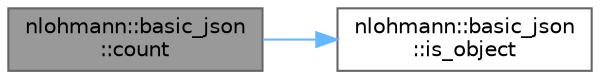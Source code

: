 digraph "nlohmann::basic_json::count"
{
 // LATEX_PDF_SIZE
  bgcolor="transparent";
  edge [fontname=Helvetica,fontsize=10,labelfontname=Helvetica,labelfontsize=10];
  node [fontname=Helvetica,fontsize=10,shape=box,height=0.2,width=0.4];
  rankdir="LR";
  Node1 [label="nlohmann::basic_json\l::count",height=0.2,width=0.4,color="gray40", fillcolor="grey60", style="filled", fontcolor="black",tooltip="returns the number of occurrences of a key in a JSON object"];
  Node1 -> Node2 [color="steelblue1",style="solid"];
  Node2 [label="nlohmann::basic_json\l::is_object",height=0.2,width=0.4,color="grey40", fillcolor="white", style="filled",URL="$a01659.html#a57e8411a770a6263d6d8f2116c37f3aa",tooltip="return whether value is an object"];
}
